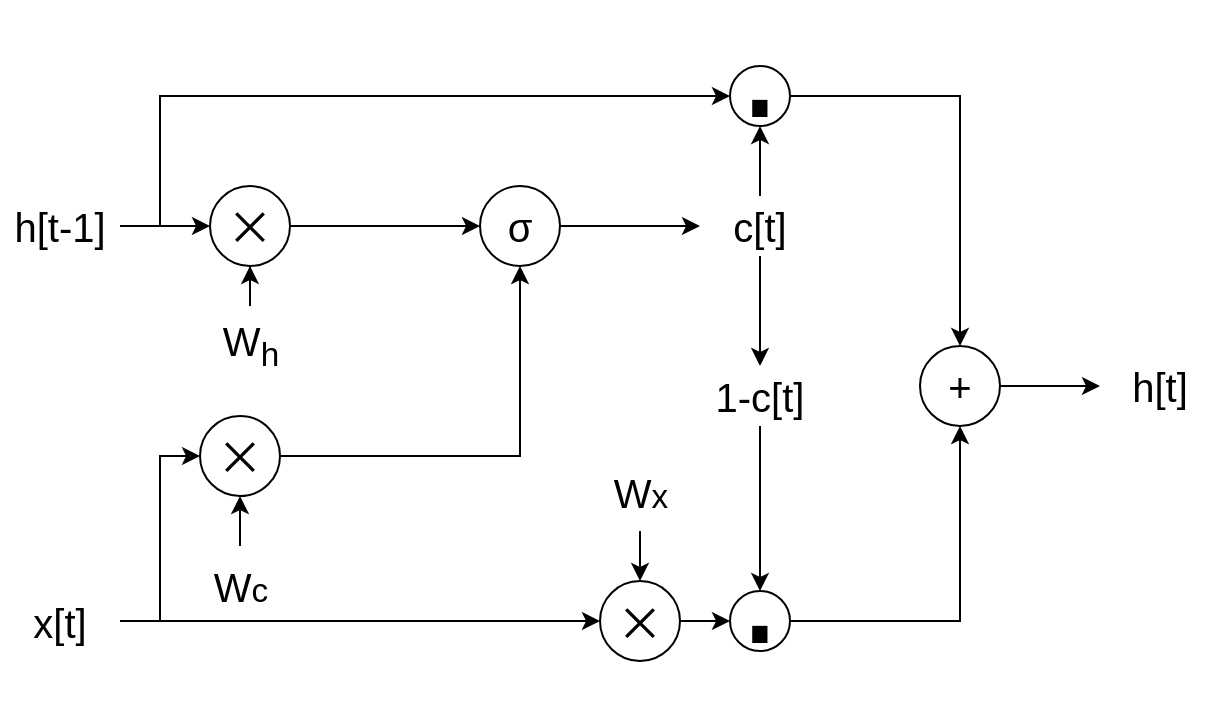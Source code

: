 <mxfile version="23.1.5" type="device">
  <diagram name="Page-1" id="f_Kwi-vJAHRdpP_BXKT3">
    <mxGraphModel dx="1877" dy="1244" grid="1" gridSize="10" guides="1" tooltips="1" connect="1" arrows="1" fold="1" page="1" pageScale="1" pageWidth="850" pageHeight="1100" math="0" shadow="0">
      <root>
        <mxCell id="0" />
        <mxCell id="1" parent="0" />
        <mxCell id="HfVcjAnwlJ-21kZ9LWG6-4" style="edgeStyle=orthogonalEdgeStyle;rounded=0;orthogonalLoop=1;jettySize=auto;html=1;entryX=0;entryY=0.5;entryDx=0;entryDy=0;" edge="1" parent="1" source="HfVcjAnwlJ-21kZ9LWG6-1" target="HfVcjAnwlJ-21kZ9LWG6-3">
          <mxGeometry relative="1" as="geometry" />
        </mxCell>
        <mxCell id="HfVcjAnwlJ-21kZ9LWG6-20" style="edgeStyle=orthogonalEdgeStyle;rounded=0;orthogonalLoop=1;jettySize=auto;html=1;entryX=0;entryY=0.5;entryDx=0;entryDy=0;" edge="1" parent="1" source="HfVcjAnwlJ-21kZ9LWG6-1" target="HfVcjAnwlJ-21kZ9LWG6-18">
          <mxGeometry relative="1" as="geometry">
            <Array as="points">
              <mxPoint x="210" y="680" />
              <mxPoint x="210" y="615" />
            </Array>
          </mxGeometry>
        </mxCell>
        <mxCell id="HfVcjAnwlJ-21kZ9LWG6-1" value="&lt;font style=&quot;font-size: 20px;&quot;&gt;h[t-1]&lt;/font&gt;" style="text;html=1;align=center;verticalAlign=middle;whiteSpace=wrap;rounded=0;" vertex="1" parent="1">
          <mxGeometry x="130" y="665" width="60" height="30" as="geometry" />
        </mxCell>
        <mxCell id="HfVcjAnwlJ-21kZ9LWG6-5" style="edgeStyle=orthogonalEdgeStyle;rounded=0;orthogonalLoop=1;jettySize=auto;html=1;entryX=0.5;entryY=1;entryDx=0;entryDy=0;" edge="1" parent="1" source="HfVcjAnwlJ-21kZ9LWG6-2" target="HfVcjAnwlJ-21kZ9LWG6-3">
          <mxGeometry relative="1" as="geometry" />
        </mxCell>
        <mxCell id="HfVcjAnwlJ-21kZ9LWG6-2" value="&lt;font style=&quot;font-size: 20px;&quot;&gt;W&lt;sub&gt;h&lt;/sub&gt;&lt;/font&gt;" style="text;html=1;align=center;verticalAlign=middle;resizable=0;points=[];autosize=1;strokeColor=none;fillColor=none;" vertex="1" parent="1">
          <mxGeometry x="230" y="720" width="50" height="40" as="geometry" />
        </mxCell>
        <mxCell id="HfVcjAnwlJ-21kZ9LWG6-12" style="edgeStyle=orthogonalEdgeStyle;rounded=0;orthogonalLoop=1;jettySize=auto;html=1;entryX=0;entryY=0.5;entryDx=0;entryDy=0;" edge="1" parent="1" source="HfVcjAnwlJ-21kZ9LWG6-3">
          <mxGeometry relative="1" as="geometry">
            <mxPoint x="370.0" y="680" as="targetPoint" />
          </mxGeometry>
        </mxCell>
        <mxCell id="HfVcjAnwlJ-21kZ9LWG6-3" value="&lt;span style=&quot;font-size: 20px;&quot;&gt;⨉&lt;/span&gt;" style="ellipse;whiteSpace=wrap;html=1;aspect=fixed;" vertex="1" parent="1">
          <mxGeometry x="235" y="660" width="40" height="40" as="geometry" />
        </mxCell>
        <mxCell id="HfVcjAnwlJ-21kZ9LWG6-38" style="edgeStyle=orthogonalEdgeStyle;rounded=0;orthogonalLoop=1;jettySize=auto;html=1;entryX=0;entryY=0.5;entryDx=0;entryDy=0;" edge="1" parent="1" source="HfVcjAnwlJ-21kZ9LWG6-6" target="HfVcjAnwlJ-21kZ9LWG6-21">
          <mxGeometry relative="1" as="geometry" />
        </mxCell>
        <mxCell id="HfVcjAnwlJ-21kZ9LWG6-39" style="edgeStyle=orthogonalEdgeStyle;rounded=0;orthogonalLoop=1;jettySize=auto;html=1;entryX=0;entryY=0.5;entryDx=0;entryDy=0;" edge="1" parent="1" source="HfVcjAnwlJ-21kZ9LWG6-6" target="HfVcjAnwlJ-21kZ9LWG6-7">
          <mxGeometry relative="1" as="geometry" />
        </mxCell>
        <mxCell id="HfVcjAnwlJ-21kZ9LWG6-6" value="&lt;font style=&quot;font-size: 20px;&quot;&gt;x[t]&lt;/font&gt;" style="text;html=1;align=center;verticalAlign=middle;whiteSpace=wrap;rounded=0;" vertex="1" parent="1">
          <mxGeometry x="130" y="862.5" width="60" height="30" as="geometry" />
        </mxCell>
        <mxCell id="HfVcjAnwlJ-21kZ9LWG6-13" style="edgeStyle=orthogonalEdgeStyle;rounded=0;orthogonalLoop=1;jettySize=auto;html=1;entryX=0.5;entryY=1;entryDx=0;entryDy=0;" edge="1" parent="1" source="HfVcjAnwlJ-21kZ9LWG6-7" target="HfVcjAnwlJ-21kZ9LWG6-11">
          <mxGeometry relative="1" as="geometry" />
        </mxCell>
        <mxCell id="HfVcjAnwlJ-21kZ9LWG6-35" style="edgeStyle=orthogonalEdgeStyle;rounded=0;orthogonalLoop=1;jettySize=auto;html=1;exitX=0.5;exitY=0;exitDx=0;exitDy=0;" edge="1" parent="1" source="HfVcjAnwlJ-21kZ9LWG6-7">
          <mxGeometry relative="1" as="geometry">
            <mxPoint x="250" y="810.0" as="targetPoint" />
          </mxGeometry>
        </mxCell>
        <mxCell id="HfVcjAnwlJ-21kZ9LWG6-7" value="&lt;span style=&quot;font-size: 20px;&quot;&gt;⨉&lt;/span&gt;" style="ellipse;whiteSpace=wrap;html=1;aspect=fixed;" vertex="1" parent="1">
          <mxGeometry x="230" y="775" width="40" height="40" as="geometry" />
        </mxCell>
        <mxCell id="HfVcjAnwlJ-21kZ9LWG6-37" style="edgeStyle=orthogonalEdgeStyle;rounded=0;orthogonalLoop=1;jettySize=auto;html=1;" edge="1" parent="1" source="HfVcjAnwlJ-21kZ9LWG6-8" target="HfVcjAnwlJ-21kZ9LWG6-7">
          <mxGeometry relative="1" as="geometry" />
        </mxCell>
        <mxCell id="HfVcjAnwlJ-21kZ9LWG6-8" value="&lt;font style=&quot;font-size: 20px;&quot;&gt;W&lt;/font&gt;&lt;font style=&quot;font-size: 16.667px;&quot;&gt;c&lt;/font&gt;" style="text;html=1;align=center;verticalAlign=middle;resizable=0;points=[];autosize=1;strokeColor=none;fillColor=none;" vertex="1" parent="1">
          <mxGeometry x="225" y="840" width="50" height="40" as="geometry" />
        </mxCell>
        <mxCell id="HfVcjAnwlJ-21kZ9LWG6-17" style="edgeStyle=orthogonalEdgeStyle;rounded=0;orthogonalLoop=1;jettySize=auto;html=1;" edge="1" parent="1" source="HfVcjAnwlJ-21kZ9LWG6-11" target="HfVcjAnwlJ-21kZ9LWG6-16">
          <mxGeometry relative="1" as="geometry" />
        </mxCell>
        <mxCell id="HfVcjAnwlJ-21kZ9LWG6-11" value="&lt;span style=&quot;font-size: 20px;&quot;&gt;σ&lt;/span&gt;" style="ellipse;whiteSpace=wrap;html=1;aspect=fixed;" vertex="1" parent="1">
          <mxGeometry x="370" y="660" width="40" height="40" as="geometry" />
        </mxCell>
        <mxCell id="HfVcjAnwlJ-21kZ9LWG6-19" style="edgeStyle=orthogonalEdgeStyle;rounded=0;orthogonalLoop=1;jettySize=auto;html=1;entryX=0.5;entryY=1;entryDx=0;entryDy=0;" edge="1" parent="1" source="HfVcjAnwlJ-21kZ9LWG6-16" target="HfVcjAnwlJ-21kZ9LWG6-18">
          <mxGeometry relative="1" as="geometry" />
        </mxCell>
        <mxCell id="HfVcjAnwlJ-21kZ9LWG6-26" style="edgeStyle=orthogonalEdgeStyle;rounded=0;orthogonalLoop=1;jettySize=auto;html=1;entryX=0.5;entryY=0;entryDx=0;entryDy=0;" edge="1" parent="1" source="HfVcjAnwlJ-21kZ9LWG6-16" target="HfVcjAnwlJ-21kZ9LWG6-25">
          <mxGeometry relative="1" as="geometry" />
        </mxCell>
        <mxCell id="HfVcjAnwlJ-21kZ9LWG6-16" value="&lt;font style=&quot;font-size: 20px;&quot;&gt;c[t]&lt;/font&gt;" style="text;html=1;align=center;verticalAlign=middle;whiteSpace=wrap;rounded=0;" vertex="1" parent="1">
          <mxGeometry x="480" y="665" width="60" height="30" as="geometry" />
        </mxCell>
        <mxCell id="HfVcjAnwlJ-21kZ9LWG6-31" style="edgeStyle=orthogonalEdgeStyle;rounded=0;orthogonalLoop=1;jettySize=auto;html=1;entryX=0.5;entryY=0;entryDx=0;entryDy=0;" edge="1" parent="1" source="HfVcjAnwlJ-21kZ9LWG6-18" target="HfVcjAnwlJ-21kZ9LWG6-30">
          <mxGeometry relative="1" as="geometry" />
        </mxCell>
        <mxCell id="HfVcjAnwlJ-21kZ9LWG6-18" value="&lt;font style=&quot;font-size: 80px;&quot;&gt;·&lt;/font&gt;" style="ellipse;whiteSpace=wrap;html=1;aspect=fixed;" vertex="1" parent="1">
          <mxGeometry x="495" y="600" width="30" height="30" as="geometry" />
        </mxCell>
        <mxCell id="HfVcjAnwlJ-21kZ9LWG6-28" style="edgeStyle=orthogonalEdgeStyle;rounded=0;orthogonalLoop=1;jettySize=auto;html=1;exitX=1;exitY=0.5;exitDx=0;exitDy=0;entryX=0;entryY=0.5;entryDx=0;entryDy=0;" edge="1" parent="1" source="HfVcjAnwlJ-21kZ9LWG6-21" target="HfVcjAnwlJ-21kZ9LWG6-27">
          <mxGeometry relative="1" as="geometry" />
        </mxCell>
        <mxCell id="HfVcjAnwlJ-21kZ9LWG6-21" value="&lt;span style=&quot;font-size: 20px;&quot;&gt;⨉&lt;/span&gt;" style="ellipse;whiteSpace=wrap;html=1;aspect=fixed;" vertex="1" parent="1">
          <mxGeometry x="430" y="857.5" width="40" height="40" as="geometry" />
        </mxCell>
        <mxCell id="HfVcjAnwlJ-21kZ9LWG6-24" style="edgeStyle=orthogonalEdgeStyle;rounded=0;orthogonalLoop=1;jettySize=auto;html=1;entryX=0.5;entryY=0;entryDx=0;entryDy=0;" edge="1" parent="1" source="HfVcjAnwlJ-21kZ9LWG6-22" target="HfVcjAnwlJ-21kZ9LWG6-21">
          <mxGeometry relative="1" as="geometry" />
        </mxCell>
        <mxCell id="HfVcjAnwlJ-21kZ9LWG6-22" value="&lt;font style=&quot;font-size: 20px;&quot;&gt;W&lt;/font&gt;&lt;font style=&quot;font-size: 16.667px;&quot;&gt;x&lt;/font&gt;" style="text;html=1;align=center;verticalAlign=middle;resizable=0;points=[];autosize=1;strokeColor=none;fillColor=none;" vertex="1" parent="1">
          <mxGeometry x="425" y="792.5" width="50" height="40" as="geometry" />
        </mxCell>
        <mxCell id="HfVcjAnwlJ-21kZ9LWG6-29" style="edgeStyle=orthogonalEdgeStyle;rounded=0;orthogonalLoop=1;jettySize=auto;html=1;entryX=0.5;entryY=0;entryDx=0;entryDy=0;" edge="1" parent="1" source="HfVcjAnwlJ-21kZ9LWG6-25" target="HfVcjAnwlJ-21kZ9LWG6-27">
          <mxGeometry relative="1" as="geometry" />
        </mxCell>
        <mxCell id="HfVcjAnwlJ-21kZ9LWG6-25" value="&lt;font style=&quot;font-size: 20px;&quot;&gt;1-c[t]&lt;/font&gt;" style="text;html=1;align=center;verticalAlign=middle;whiteSpace=wrap;rounded=0;" vertex="1" parent="1">
          <mxGeometry x="480" y="750" width="60" height="30" as="geometry" />
        </mxCell>
        <mxCell id="HfVcjAnwlJ-21kZ9LWG6-32" style="edgeStyle=orthogonalEdgeStyle;rounded=0;orthogonalLoop=1;jettySize=auto;html=1;entryX=0.5;entryY=1;entryDx=0;entryDy=0;" edge="1" parent="1" source="HfVcjAnwlJ-21kZ9LWG6-27" target="HfVcjAnwlJ-21kZ9LWG6-30">
          <mxGeometry relative="1" as="geometry" />
        </mxCell>
        <mxCell id="HfVcjAnwlJ-21kZ9LWG6-27" value="&lt;font style=&quot;font-size: 80px;&quot;&gt;·&lt;/font&gt;" style="ellipse;whiteSpace=wrap;html=1;aspect=fixed;" vertex="1" parent="1">
          <mxGeometry x="495" y="862.5" width="30" height="30" as="geometry" />
        </mxCell>
        <mxCell id="HfVcjAnwlJ-21kZ9LWG6-34" style="edgeStyle=orthogonalEdgeStyle;rounded=0;orthogonalLoop=1;jettySize=auto;html=1;" edge="1" parent="1" source="HfVcjAnwlJ-21kZ9LWG6-30" target="HfVcjAnwlJ-21kZ9LWG6-33">
          <mxGeometry relative="1" as="geometry" />
        </mxCell>
        <mxCell id="HfVcjAnwlJ-21kZ9LWG6-30" value="&lt;span style=&quot;font-size: 20px;&quot;&gt;+&lt;/span&gt;" style="ellipse;whiteSpace=wrap;html=1;aspect=fixed;" vertex="1" parent="1">
          <mxGeometry x="590" y="740" width="40" height="40" as="geometry" />
        </mxCell>
        <mxCell id="HfVcjAnwlJ-21kZ9LWG6-33" value="&lt;font style=&quot;font-size: 20px;&quot;&gt;h[t]&lt;/font&gt;" style="text;html=1;align=center;verticalAlign=middle;whiteSpace=wrap;rounded=0;" vertex="1" parent="1">
          <mxGeometry x="680" y="745" width="60" height="30" as="geometry" />
        </mxCell>
      </root>
    </mxGraphModel>
  </diagram>
</mxfile>
